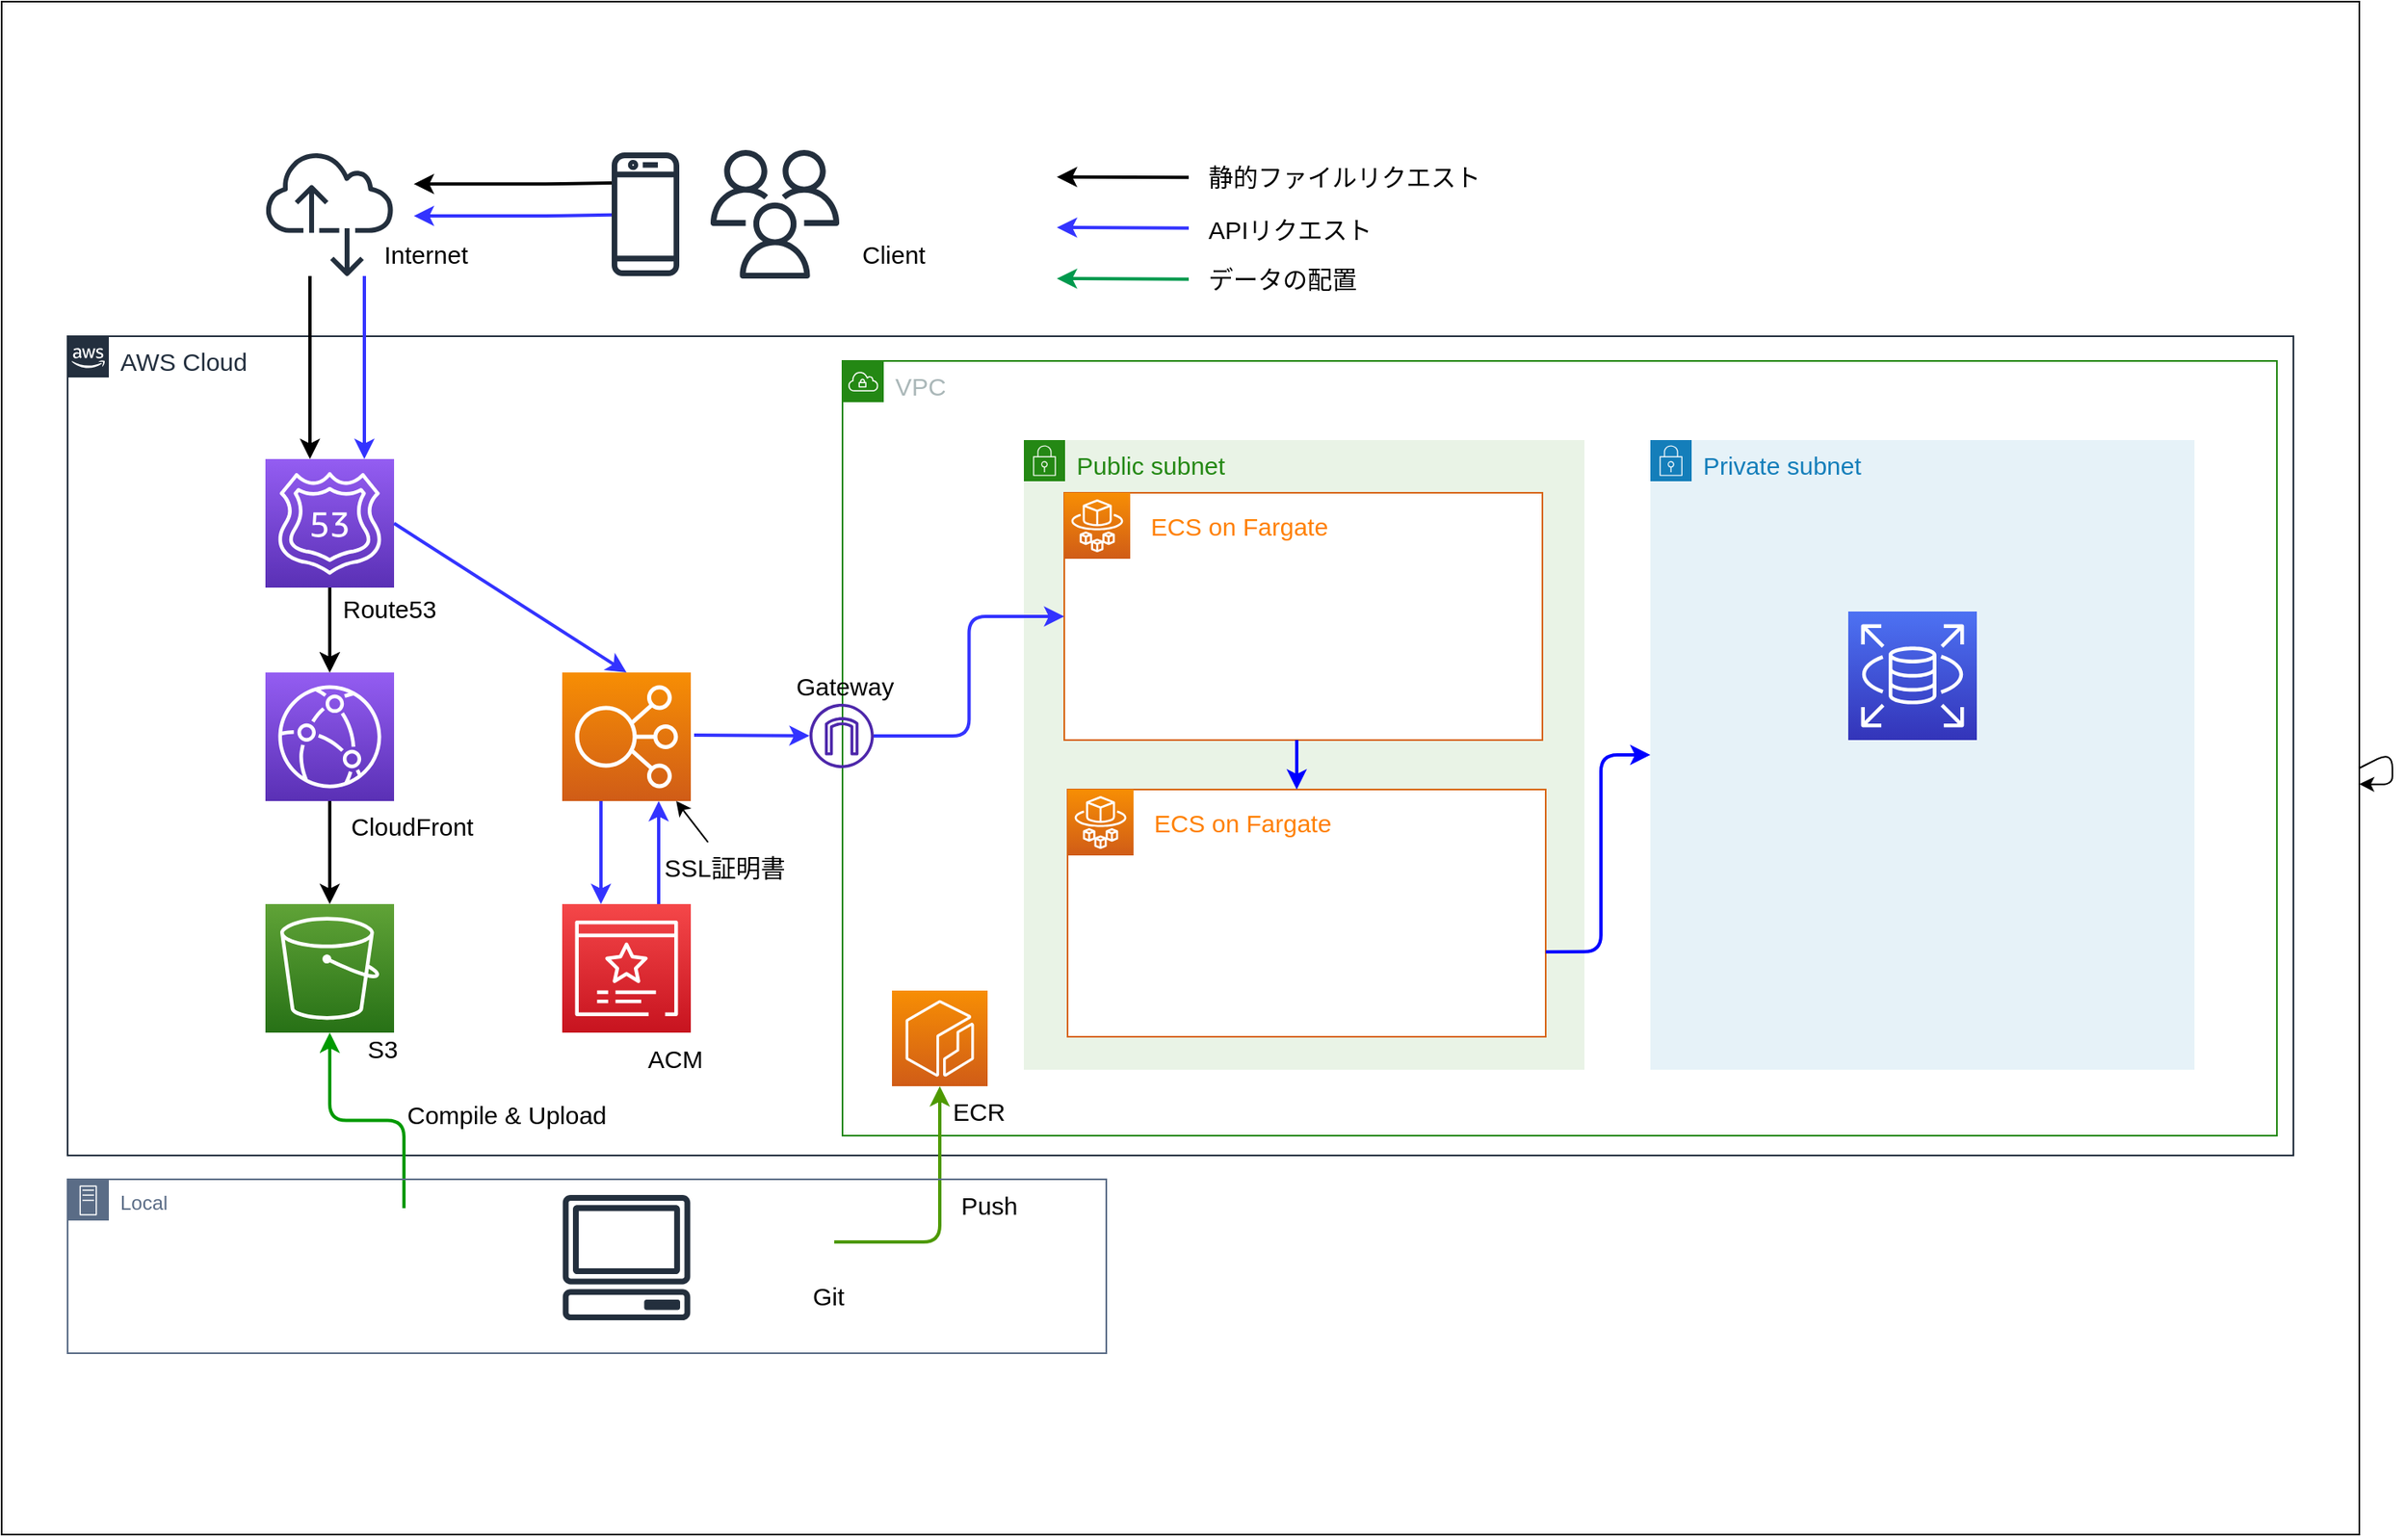 <mxfile>
    <diagram id="dmbm6BDHoPjLQ5Cpv6gt" name="ページ1">
        <mxGraphModel dx="2137" dy="602" grid="1" gridSize="10" guides="1" tooltips="1" connect="1" arrows="1" fold="1" page="1" pageScale="1" pageWidth="827" pageHeight="1169" background="#ffffff" math="0" shadow="0">
            <root>
                <mxCell id="0"/>
                <mxCell id="1" parent="0"/>
                <mxCell id="316" value="" style="rounded=0;whiteSpace=wrap;html=1;fontSize=15;fontColor=#000000;fillColor=#FFFFFF;" parent="1" vertex="1">
                    <mxGeometry x="-740" y="140" width="1430" height="930" as="geometry"/>
                </mxCell>
                <mxCell id="187" value="&lt;font style=&quot;font-size: 15px;&quot;&gt;AWS Cloud&lt;/font&gt;" style="points=[[0,0],[0.25,0],[0.5,0],[0.75,0],[1,0],[1,0.25],[1,0.5],[1,0.75],[1,1],[0.75,1],[0.5,1],[0.25,1],[0,1],[0,0.75],[0,0.5],[0,0.25]];outlineConnect=0;gradientColor=none;html=1;whiteSpace=wrap;fontSize=12;fontStyle=0;container=1;pointerEvents=0;collapsible=0;recursiveResize=0;shape=mxgraph.aws4.group;grIcon=mxgraph.aws4.group_aws_cloud_alt;strokeColor=#232F3E;fillColor=none;verticalAlign=top;align=left;spacingLeft=30;fontColor=#232F3E;dashed=0;" parent="1" vertex="1">
                    <mxGeometry x="-700" y="343" width="1350" height="497" as="geometry"/>
                </mxCell>
                <mxCell id="238" value="" style="edgeStyle=orthogonalEdgeStyle;html=1;strokeColor=#000000;strokeWidth=2;fontSize=15;fontColor=#FF8000;" parent="187" source="189" target="191" edge="1">
                    <mxGeometry relative="1" as="geometry"/>
                </mxCell>
                <mxCell id="189" value="" style="sketch=0;points=[[0,0,0],[0.25,0,0],[0.5,0,0],[0.75,0,0],[1,0,0],[0,1,0],[0.25,1,0],[0.5,1,0],[0.75,1,0],[1,1,0],[0,0.25,0],[0,0.5,0],[0,0.75,0],[1,0.25,0],[1,0.5,0],[1,0.75,0]];outlineConnect=0;fontColor=#232F3E;gradientColor=#945DF2;gradientDirection=north;fillColor=#5A30B5;strokeColor=#ffffff;dashed=0;verticalLabelPosition=bottom;verticalAlign=top;align=center;html=1;fontSize=12;fontStyle=0;aspect=fixed;shape=mxgraph.aws4.resourceIcon;resIcon=mxgraph.aws4.route_53;" parent="187" vertex="1">
                    <mxGeometry x="120" y="74.5" width="78" height="78" as="geometry"/>
                </mxCell>
                <mxCell id="192" value="" style="sketch=0;points=[[0,0,0],[0.25,0,0],[0.5,0,0],[0.75,0,0],[1,0,0],[0,1,0],[0.25,1,0],[0.5,1,0],[0.75,1,0],[1,1,0],[0,0.25,0],[0,0.5,0],[0,0.75,0],[1,0.25,0],[1,0.5,0],[1,0.75,0]];outlineConnect=0;fontColor=#232F3E;gradientColor=#60A337;gradientDirection=north;fillColor=#277116;strokeColor=#ffffff;dashed=0;verticalLabelPosition=bottom;verticalAlign=top;align=center;html=1;fontSize=12;fontStyle=0;aspect=fixed;shape=mxgraph.aws4.resourceIcon;resIcon=mxgraph.aws4.s3;" parent="187" vertex="1">
                    <mxGeometry x="120" y="344.5" width="78" height="78" as="geometry"/>
                </mxCell>
                <mxCell id="195" value="" style="sketch=0;points=[[0,0,0],[0.25,0,0],[0.5,0,0],[0.75,0,0],[1,0,0],[0,1,0],[0.25,1,0],[0.5,1,0],[0.75,1,0],[1,1,0],[0,0.25,0],[0,0.5,0],[0,0.75,0],[1,0.25,0],[1,0.5,0],[1,0.75,0]];outlineConnect=0;fontColor=#232F3E;gradientColor=#F78E04;gradientDirection=north;fillColor=#D05C17;strokeColor=#ffffff;dashed=0;verticalLabelPosition=bottom;verticalAlign=top;align=center;html=1;fontSize=12;fontStyle=0;aspect=fixed;shape=mxgraph.aws4.resourceIcon;resIcon=mxgraph.aws4.elastic_load_balancing;" parent="187" vertex="1">
                    <mxGeometry x="300" y="204" width="78" height="78" as="geometry"/>
                </mxCell>
                <mxCell id="184" value="&lt;font style=&quot;font-size: 15px;&quot;&gt;VPC&lt;/font&gt;" style="points=[[0,0],[0.25,0],[0.5,0],[0.75,0],[1,0],[1,0.25],[1,0.5],[1,0.75],[1,1],[0.75,1],[0.5,1],[0.25,1],[0,1],[0,0.75],[0,0.5],[0,0.25]];outlineConnect=0;gradientColor=none;html=1;whiteSpace=wrap;fontSize=12;fontStyle=0;container=1;pointerEvents=0;collapsible=0;recursiveResize=0;shape=mxgraph.aws4.group;grIcon=mxgraph.aws4.group_vpc;strokeColor=#248814;fillColor=none;verticalAlign=top;align=left;spacingLeft=30;fontColor=#AAB7B8;dashed=0;" parent="187" vertex="1">
                    <mxGeometry x="470" y="15" width="870" height="470" as="geometry"/>
                </mxCell>
                <mxCell id="186" value="&lt;font style=&quot;font-size: 15px;&quot;&gt;Public subnet&lt;/font&gt;" style="points=[[0,0],[0.25,0],[0.5,0],[0.75,0],[1,0],[1,0.25],[1,0.5],[1,0.75],[1,1],[0.75,1],[0.5,1],[0.25,1],[0,1],[0,0.75],[0,0.5],[0,0.25]];outlineConnect=0;gradientColor=none;html=1;whiteSpace=wrap;fontSize=12;fontStyle=0;container=1;pointerEvents=0;collapsible=0;recursiveResize=0;shape=mxgraph.aws4.group;grIcon=mxgraph.aws4.group_security_group;grStroke=0;strokeColor=#248814;fillColor=#E9F3E6;verticalAlign=top;align=left;spacingLeft=30;fontColor=#248814;dashed=0;" parent="184" vertex="1">
                    <mxGeometry x="110" y="48" width="340" height="382" as="geometry"/>
                </mxCell>
                <mxCell id="214" value="" style="group" parent="186" vertex="1" connectable="0">
                    <mxGeometry x="24.5" y="32" width="290" height="150" as="geometry"/>
                </mxCell>
                <mxCell id="211" value="" style="points=[[0,0],[0.25,0],[0.5,0],[0.75,0],[1,0],[1,0.25],[1,0.5],[1,0.75],[1,1],[0.75,1],[0.5,1],[0.25,1],[0,1],[0,0.75],[0,0.5],[0,0.25]];outlineConnect=0;gradientColor=none;html=1;whiteSpace=wrap;fontSize=12;fontStyle=0;container=1;pointerEvents=0;collapsible=0;recursiveResize=0;shape=mxgraph.aws4.group;grIcon=mxgraph.aws4.group_ec2_instance_contents;strokeColor=#D86613;fillColor=#FFFFFF;verticalAlign=top;align=left;spacingLeft=30;fontColor=#D86613;dashed=0;" parent="214" vertex="1">
                    <mxGeometry width="290" height="150" as="geometry"/>
                </mxCell>
                <mxCell id="212" value="ECS on Fargate" style="text;strokeColor=none;align=left;fillColor=none;html=1;verticalAlign=middle;whiteSpace=wrap;rounded=0;fontColor=#FF8000;fontSize=15;" parent="211" vertex="1">
                    <mxGeometry x="50" y="5" width="140" height="30" as="geometry"/>
                </mxCell>
                <mxCell id="194" value="" style="sketch=0;points=[[0,0,0],[0.25,0,0],[0.5,0,0],[0.75,0,0],[1,0,0],[0,1,0],[0.25,1,0],[0.5,1,0],[0.75,1,0],[1,1,0],[0,0.25,0],[0,0.5,0],[0,0.75,0],[1,0.25,0],[1,0.5,0],[1,0.75,0]];outlineConnect=0;fontColor=#232F3E;gradientColor=#F78E04;gradientDirection=north;fillColor=#D05C17;strokeColor=#ffffff;dashed=0;verticalLabelPosition=bottom;verticalAlign=top;align=center;html=1;fontSize=12;fontStyle=0;aspect=fixed;shape=mxgraph.aws4.resourceIcon;resIcon=mxgraph.aws4.fargate;" parent="214" vertex="1">
                    <mxGeometry width="40" height="40" as="geometry"/>
                </mxCell>
                <mxCell id="213" value="" style="shape=image;imageAspect=0;aspect=fixed;verticalLabelPosition=bottom;verticalAlign=top;fontSize=15;fontColor=#FF8000;fillColor=#FFFFFF;image=https://licensecounter.jp/devops-hub/docker%20%281%29.png;" parent="214" vertex="1">
                    <mxGeometry x="220" y="98.44" width="70" height="51.56" as="geometry"/>
                </mxCell>
                <mxCell id="207" value="" style="shape=image;imageAspect=0;aspect=fixed;verticalLabelPosition=bottom;verticalAlign=top;image=https://cdn.icon-icons.com/icons2/2699/PNG/512/nginx_logo_icon_168081.png;" parent="214" vertex="1">
                    <mxGeometry x="70" y="37.5" width="150" height="75" as="geometry"/>
                </mxCell>
                <mxCell id="215" value="" style="group" parent="186" vertex="1" connectable="0">
                    <mxGeometry x="26.5" y="212" width="290" height="150" as="geometry"/>
                </mxCell>
                <mxCell id="216" value="" style="points=[[0,0],[0.25,0],[0.5,0],[0.75,0],[1,0],[1,0.25],[1,0.5],[1,0.75],[1,1],[0.75,1],[0.5,1],[0.25,1],[0,1],[0,0.75],[0,0.5],[0,0.25]];outlineConnect=0;gradientColor=none;html=1;whiteSpace=wrap;fontSize=12;fontStyle=0;container=1;pointerEvents=0;collapsible=0;recursiveResize=0;shape=mxgraph.aws4.group;grIcon=mxgraph.aws4.group_ec2_instance_contents;strokeColor=#D86613;fillColor=#FFFFFF;verticalAlign=top;align=left;spacingLeft=30;fontColor=#D86613;dashed=0;" parent="215" vertex="1">
                    <mxGeometry width="290" height="150" as="geometry"/>
                </mxCell>
                <mxCell id="217" value="ECS on Fargate" style="text;strokeColor=none;align=left;fillColor=none;html=1;verticalAlign=middle;whiteSpace=wrap;rounded=0;fontColor=#FF8000;fontSize=15;" parent="216" vertex="1">
                    <mxGeometry x="50" y="5" width="140" height="30" as="geometry"/>
                </mxCell>
                <mxCell id="218" value="" style="sketch=0;points=[[0,0,0],[0.25,0,0],[0.5,0,0],[0.75,0,0],[1,0,0],[0,1,0],[0.25,1,0],[0.5,1,0],[0.75,1,0],[1,1,0],[0,0.25,0],[0,0.5,0],[0,0.75,0],[1,0.25,0],[1,0.5,0],[1,0.75,0]];outlineConnect=0;fontColor=#232F3E;gradientColor=#F78E04;gradientDirection=north;fillColor=#D05C17;strokeColor=#ffffff;dashed=0;verticalLabelPosition=bottom;verticalAlign=top;align=center;html=1;fontSize=12;fontStyle=0;aspect=fixed;shape=mxgraph.aws4.resourceIcon;resIcon=mxgraph.aws4.fargate;" parent="215" vertex="1">
                    <mxGeometry width="40" height="40" as="geometry"/>
                </mxCell>
                <mxCell id="219" value="" style="shape=image;imageAspect=0;aspect=fixed;verticalLabelPosition=bottom;verticalAlign=top;fontSize=15;fontColor=#FF8000;fillColor=#FFFFFF;image=https://licensecounter.jp/devops-hub/docker%20%281%29.png;" parent="215" vertex="1">
                    <mxGeometry x="220" y="98.44" width="70" height="51.56" as="geometry"/>
                </mxCell>
                <mxCell id="205" value="" style="shape=image;imageAspect=0;aspect=fixed;verticalLabelPosition=bottom;verticalAlign=top;image=https://upload.wikimedia.org/wikipedia/commons/6/62/Ruby_On_Rails_Logo.svg;" parent="215" vertex="1">
                    <mxGeometry x="70" y="55" width="119.33" height="45" as="geometry"/>
                </mxCell>
                <mxCell id="235" value="" style="edgeStyle=none;orthogonalLoop=1;jettySize=auto;html=1;fontSize=15;fontColor=#FF8000;strokeColor=#0000FF;strokeWidth=2;entryX=0.5;entryY=0;entryDx=0;entryDy=0;" parent="186" edge="1">
                    <mxGeometry width="80" relative="1" as="geometry">
                        <mxPoint x="165.5" y="182" as="sourcePoint"/>
                        <mxPoint x="165.5" y="212" as="targetPoint"/>
                        <Array as="points"/>
                    </mxGeometry>
                </mxCell>
                <mxCell id="185" value="&lt;font style=&quot;font-size: 15px;&quot;&gt;Private subnet&lt;/font&gt;" style="points=[[0,0],[0.25,0],[0.5,0],[0.75,0],[1,0],[1,0.25],[1,0.5],[1,0.75],[1,1],[0.75,1],[0.5,1],[0.25,1],[0,1],[0,0.75],[0,0.5],[0,0.25]];outlineConnect=0;gradientColor=none;html=1;whiteSpace=wrap;fontSize=12;fontStyle=0;container=1;pointerEvents=0;collapsible=0;recursiveResize=0;shape=mxgraph.aws4.group;grIcon=mxgraph.aws4.group_security_group;grStroke=0;strokeColor=#147EBA;fillColor=#E6F2F8;verticalAlign=top;align=left;spacingLeft=30;fontColor=#147EBA;dashed=0;" parent="184" vertex="1">
                    <mxGeometry x="490" y="48" width="330" height="382" as="geometry"/>
                </mxCell>
                <mxCell id="196" value="" style="sketch=0;points=[[0,0,0],[0.25,0,0],[0.5,0,0],[0.75,0,0],[1,0,0],[0,1,0],[0.25,1,0],[0.5,1,0],[0.75,1,0],[1,1,0],[0,0.25,0],[0,0.5,0],[0,0.75,0],[1,0.25,0],[1,0.5,0],[1,0.75,0]];outlineConnect=0;fontColor=#232F3E;gradientColor=#4D72F3;gradientDirection=north;fillColor=#3334B9;strokeColor=#ffffff;dashed=0;verticalLabelPosition=bottom;verticalAlign=top;align=center;html=1;fontSize=12;fontStyle=0;aspect=fixed;shape=mxgraph.aws4.resourceIcon;resIcon=mxgraph.aws4.rds;" parent="185" vertex="1">
                    <mxGeometry x="120" y="104" width="78" height="78" as="geometry"/>
                </mxCell>
                <mxCell id="224" value="" style="shape=image;imageAspect=0;aspect=fixed;verticalLabelPosition=bottom;verticalAlign=top;fontSize=15;fontColor=#FF8000;fillColor=#FFFFFF;image=https://cdn.icon-icons.com/icons2/2699/PNG/512/mysql_official_logo_icon_169938.png;" parent="185" vertex="1">
                    <mxGeometry x="108" y="199.01" width="102" height="52.99" as="geometry"/>
                </mxCell>
                <mxCell id="236" value="" style="edgeStyle=orthogonalEdgeStyle;orthogonalLoop=1;jettySize=auto;html=1;fontSize=15;fontColor=#FF8000;strokeColor=#0000FF;strokeWidth=2;exitX=1;exitY=0;exitDx=0;exitDy=0;entryX=0;entryY=0.5;entryDx=0;entryDy=0;" parent="184" source="219" target="185" edge="1">
                    <mxGeometry width="80" relative="1" as="geometry">
                        <mxPoint x="285.5" y="240" as="sourcePoint"/>
                        <mxPoint x="285.5" y="270" as="targetPoint"/>
                        <Array as="points">
                            <mxPoint x="460" y="358"/>
                            <mxPoint x="460" y="239"/>
                        </Array>
                    </mxGeometry>
                </mxCell>
                <mxCell id="250" value="" style="sketch=0;points=[[0,0,0],[0.25,0,0],[0.5,0,0],[0.75,0,0],[1,0,0],[0,1,0],[0.25,1,0],[0.5,1,0],[0.75,1,0],[1,1,0],[0,0.25,0],[0,0.5,0],[0,0.75,0],[1,0.25,0],[1,0.5,0],[1,0.75,0]];outlineConnect=0;fontColor=#232F3E;gradientColor=#F78E04;gradientDirection=north;fillColor=#D05C17;strokeColor=#ffffff;dashed=0;verticalLabelPosition=bottom;verticalAlign=top;align=center;html=1;fontSize=12;fontStyle=0;aspect=fixed;shape=mxgraph.aws4.resourceIcon;resIcon=mxgraph.aws4.ecr;" parent="184" vertex="1">
                    <mxGeometry x="30" y="382" width="58" height="58" as="geometry"/>
                </mxCell>
                <mxCell id="193" value="" style="sketch=0;outlineConnect=0;fontColor=#232F3E;gradientColor=none;fillColor=#4D27AA;strokeColor=none;dashed=0;verticalLabelPosition=bottom;verticalAlign=top;align=center;html=1;fontSize=12;fontStyle=0;aspect=fixed;pointerEvents=1;shape=mxgraph.aws4.internet_gateway;" parent="184" vertex="1">
                    <mxGeometry x="-20" y="208" width="39" height="39" as="geometry"/>
                </mxCell>
                <mxCell id="233" value="" style="edgeStyle=orthogonalEdgeStyle;orthogonalLoop=1;jettySize=auto;html=1;fontSize=15;fontColor=#FF8000;strokeColor=#3333FF;strokeWidth=2;entryX=0;entryY=0.5;entryDx=0;entryDy=0;" parent="184" source="193" target="211" edge="1">
                    <mxGeometry width="80" relative="1" as="geometry">
                        <mxPoint x="-40" y="172" as="sourcePoint"/>
                        <mxPoint x="62" y="172" as="targetPoint"/>
                    </mxGeometry>
                </mxCell>
                <mxCell id="302" value="Gateway" style="text;strokeColor=none;align=left;fillColor=none;html=1;verticalAlign=middle;whiteSpace=wrap;rounded=0;fontSize=15;fontColor=#000000;" parent="184" vertex="1">
                    <mxGeometry x="-30" y="182" width="72" height="30" as="geometry"/>
                </mxCell>
                <mxCell id="259" value="ECR" style="text;strokeColor=none;align=left;fillColor=none;html=1;verticalAlign=middle;whiteSpace=wrap;rounded=0;fontSize=15;fontColor=#000000;" parent="184" vertex="1">
                    <mxGeometry x="64.5" y="440" width="72" height="30" as="geometry"/>
                </mxCell>
                <mxCell id="197" value="" style="sketch=0;points=[[0,0,0],[0.25,0,0],[0.5,0,0],[0.75,0,0],[1,0,0],[0,1,0],[0.25,1,0],[0.5,1,0],[0.75,1,0],[1,1,0],[0,0.25,0],[0,0.5,0],[0,0.75,0],[1,0.25,0],[1,0.5,0],[1,0.75,0]];outlineConnect=0;fontColor=#232F3E;gradientColor=#F54749;gradientDirection=north;fillColor=#C7131F;strokeColor=#ffffff;dashed=0;verticalLabelPosition=bottom;verticalAlign=top;align=center;html=1;fontSize=12;fontStyle=0;aspect=fixed;shape=mxgraph.aws4.resourceIcon;resIcon=mxgraph.aws4.certificate_manager_3;" parent="187" vertex="1">
                    <mxGeometry x="300" y="344.5" width="78" height="78" as="geometry"/>
                </mxCell>
                <mxCell id="191" value="" style="sketch=0;points=[[0,0,0],[0.25,0,0],[0.5,0,0],[0.75,0,0],[1,0,0],[0,1,0],[0.25,1,0],[0.5,1,0],[0.75,1,0],[1,1,0],[0,0.25,0],[0,0.5,0],[0,0.75,0],[1,0.25,0],[1,0.5,0],[1,0.75,0]];outlineConnect=0;fontColor=#232F3E;gradientColor=#945DF2;gradientDirection=north;fillColor=#5A30B5;strokeColor=#ffffff;dashed=0;verticalLabelPosition=bottom;verticalAlign=top;align=center;html=1;fontSize=12;fontStyle=0;aspect=fixed;shape=mxgraph.aws4.resourceIcon;resIcon=mxgraph.aws4.cloudfront;" parent="187" vertex="1">
                    <mxGeometry x="120" y="204" width="78" height="78" as="geometry"/>
                </mxCell>
                <mxCell id="228" value="" style="edgeStyle=none;orthogonalLoop=1;jettySize=auto;html=1;fontSize=15;fontColor=#FF8000;strokeColor=#000000;strokeWidth=2;entryX=0.5;entryY=0;entryDx=0;entryDy=0;entryPerimeter=0;exitX=0.5;exitY=1;exitDx=0;exitDy=0;exitPerimeter=0;" parent="187" source="189" target="191" edge="1">
                    <mxGeometry width="80" relative="1" as="geometry">
                        <mxPoint x="158.29" y="150.942" as="sourcePoint"/>
                        <mxPoint x="158.29" y="282" as="targetPoint"/>
                        <Array as="points"/>
                    </mxGeometry>
                </mxCell>
                <mxCell id="229" value="" style="edgeStyle=none;orthogonalLoop=1;jettySize=auto;html=1;fontSize=15;fontColor=#FF8000;strokeColor=#000000;strokeWidth=2;entryX=0.5;entryY=0;entryDx=0;entryDy=0;entryPerimeter=0;exitX=0.5;exitY=1;exitDx=0;exitDy=0;exitPerimeter=0;" parent="187" source="191" target="192" edge="1">
                    <mxGeometry width="80" relative="1" as="geometry">
                        <mxPoint x="158.29" y="282.0" as="sourcePoint"/>
                        <mxPoint x="158.29" y="333.5" as="targetPoint"/>
                        <Array as="points"/>
                    </mxGeometry>
                </mxCell>
                <mxCell id="230" value="" style="edgeStyle=none;orthogonalLoop=1;jettySize=auto;html=1;fontSize=15;fontColor=#FF8000;strokeColor=#3333FF;strokeWidth=2;entryX=0.25;entryY=0;entryDx=0;entryDy=0;entryPerimeter=0;exitX=0.25;exitY=1;exitDx=0;exitDy=0;exitPerimeter=0;" parent="187" edge="1">
                    <mxGeometry width="80" relative="1" as="geometry">
                        <mxPoint x="323.5" y="282" as="sourcePoint"/>
                        <mxPoint x="323.5" y="344.5" as="targetPoint"/>
                        <Array as="points"/>
                    </mxGeometry>
                </mxCell>
                <mxCell id="232" value="" style="edgeStyle=none;orthogonalLoop=1;jettySize=auto;html=1;fontSize=15;fontColor=#FF8000;strokeColor=#3333FF;strokeWidth=2;entryX=0.5;entryY=0;entryDx=0;entryDy=0;entryPerimeter=0;exitX=1;exitY=0.5;exitDx=0;exitDy=0;exitPerimeter=0;" parent="187" source="189" target="195" edge="1">
                    <mxGeometry width="80" relative="1" as="geometry">
                        <mxPoint x="240" y="247" as="sourcePoint"/>
                        <mxPoint x="240" y="309.5" as="targetPoint"/>
                        <Array as="points"/>
                    </mxGeometry>
                </mxCell>
                <mxCell id="234" value="" style="edgeStyle=none;orthogonalLoop=1;jettySize=auto;html=1;fontSize=15;fontColor=#FF8000;strokeColor=#3333FF;strokeWidth=2;" parent="187" target="193" edge="1">
                    <mxGeometry width="80" relative="1" as="geometry">
                        <mxPoint x="380" y="242" as="sourcePoint"/>
                        <mxPoint x="440" y="242" as="targetPoint"/>
                        <Array as="points"/>
                    </mxGeometry>
                </mxCell>
                <mxCell id="255" value="Route53" style="text;strokeColor=none;align=left;fillColor=none;html=1;verticalAlign=middle;whiteSpace=wrap;rounded=0;fontSize=15;fontColor=#000000;" parent="187" vertex="1">
                    <mxGeometry x="165" y="150" width="72" height="30" as="geometry"/>
                </mxCell>
                <mxCell id="256" value="CloudFront" style="text;strokeColor=none;align=left;fillColor=none;html=1;verticalAlign=middle;whiteSpace=wrap;rounded=0;fontSize=15;fontColor=#000000;" parent="187" vertex="1">
                    <mxGeometry x="170" y="282" width="72" height="30" as="geometry"/>
                </mxCell>
                <mxCell id="257" value="S3" style="text;strokeColor=none;align=left;fillColor=none;html=1;verticalAlign=middle;whiteSpace=wrap;rounded=0;fontSize=15;fontColor=#000000;" parent="187" vertex="1">
                    <mxGeometry x="180" y="417" width="72" height="30" as="geometry"/>
                </mxCell>
                <mxCell id="261" value="Compile &amp;amp; Upload" style="text;strokeColor=none;align=left;fillColor=none;html=1;verticalAlign=middle;whiteSpace=wrap;rounded=0;fontSize=15;fontColor=#000000;" parent="187" vertex="1">
                    <mxGeometry x="204" y="457" width="174" height="30" as="geometry"/>
                </mxCell>
                <mxCell id="329" value="ACM" style="text;strokeColor=none;align=left;fillColor=none;html=1;verticalAlign=middle;whiteSpace=wrap;rounded=0;fontSize=15;fontColor=#000000;" vertex="1" parent="187">
                    <mxGeometry x="350" y="422.5" width="72" height="30" as="geometry"/>
                </mxCell>
                <mxCell id="330" value="" style="edgeStyle=none;orthogonalLoop=1;jettySize=auto;html=1;fontSize=15;fontColor=#FF8000;strokeColor=#3333FF;strokeWidth=2;entryX=0.75;entryY=1;entryDx=0;entryDy=0;entryPerimeter=0;exitX=0.75;exitY=0;exitDx=0;exitDy=0;exitPerimeter=0;" edge="1" parent="187" source="197" target="195">
                    <mxGeometry width="80" relative="1" as="geometry">
                        <mxPoint x="360" y="337" as="sourcePoint"/>
                        <mxPoint x="360" y="282" as="targetPoint"/>
                        <Array as="points"/>
                    </mxGeometry>
                </mxCell>
                <mxCell id="332" value="" style="edgeStyle=none;html=1;" edge="1" parent="187" source="306" target="195">
                    <mxGeometry relative="1" as="geometry"/>
                </mxCell>
                <mxCell id="306" value="SSL証明書" style="text;strokeColor=none;align=left;fillColor=none;html=1;verticalAlign=middle;whiteSpace=wrap;rounded=0;fontSize=15;fontColor=#000000;" parent="187" vertex="1">
                    <mxGeometry x="360" y="307" width="80" height="30" as="geometry"/>
                </mxCell>
                <mxCell id="201" value="" style="sketch=0;outlineConnect=0;fontColor=#232F3E;gradientColor=none;fillColor=#232F3D;strokeColor=none;dashed=0;verticalLabelPosition=bottom;verticalAlign=top;align=center;html=1;fontSize=12;fontStyle=0;aspect=fixed;pointerEvents=1;shape=mxgraph.aws4.internet_alt2;" parent="1" vertex="1">
                    <mxGeometry x="-580" y="230" width="78" height="78" as="geometry"/>
                </mxCell>
                <mxCell id="202" value="" style="sketch=0;outlineConnect=0;fontColor=#232F3E;gradientColor=none;fillColor=#232F3D;strokeColor=none;dashed=0;verticalLabelPosition=bottom;verticalAlign=top;align=center;html=1;fontSize=12;fontStyle=0;aspect=fixed;pointerEvents=1;shape=mxgraph.aws4.mobile_client;" parent="1" vertex="1">
                    <mxGeometry x="-370" y="230" width="41" height="78" as="geometry"/>
                </mxCell>
                <mxCell id="208" value="" style="shape=image;imageAspect=0;aspect=fixed;verticalLabelPosition=bottom;verticalAlign=top;image=https://nuxt.com/assets/design-kit/logo-green-black.svg;" parent="1" vertex="1">
                    <mxGeometry x="-560" y="872" width="128" height="32" as="geometry"/>
                </mxCell>
                <mxCell id="227" value="" style="edgeStyle=none;orthogonalLoop=1;jettySize=auto;html=1;fontSize=15;fontColor=#FF8000;strokeColor=#000000;strokeWidth=2;entryX=0.5;entryY=0;entryDx=0;entryDy=0;entryPerimeter=0;" parent="1" edge="1">
                    <mxGeometry width="80" relative="1" as="geometry">
                        <mxPoint x="-553" y="306.442" as="sourcePoint"/>
                        <mxPoint x="-553" y="417.5" as="targetPoint"/>
                        <Array as="points"/>
                    </mxGeometry>
                </mxCell>
                <mxCell id="239" value="" style="edgeStyle=orthogonalEdgeStyle;html=1;strokeColor=#009900;strokeWidth=2;fontSize=15;fontColor=#FF8000;entryX=0.5;entryY=1;entryDx=0;entryDy=0;entryPerimeter=0;" parent="1" source="208" target="192" edge="1">
                    <mxGeometry relative="1" as="geometry">
                        <mxPoint x="-531" y="505.5" as="sourcePoint"/>
                        <mxPoint x="-540" y="790" as="targetPoint"/>
                    </mxGeometry>
                </mxCell>
                <mxCell id="241" value="" style="edgeStyle=none;orthogonalLoop=1;jettySize=auto;html=1;fontSize=15;fontColor=#FF8000;strokeColor=#3333FF;strokeWidth=2;fillColor=#FF3333;" parent="1" source="202" edge="1">
                    <mxGeometry width="80" relative="1" as="geometry">
                        <mxPoint x="-390" y="270.002" as="sourcePoint"/>
                        <mxPoint x="-490" y="270" as="targetPoint"/>
                        <Array as="points">
                            <mxPoint x="-410" y="270"/>
                        </Array>
                    </mxGeometry>
                </mxCell>
                <mxCell id="244" value="" style="sketch=0;outlineConnect=0;fontColor=#232F3E;gradientColor=none;fillColor=#232F3D;strokeColor=none;dashed=0;verticalLabelPosition=bottom;verticalAlign=top;align=center;html=1;fontSize=12;fontStyle=0;aspect=fixed;pointerEvents=1;shape=mxgraph.aws4.users;" parent="1" vertex="1">
                    <mxGeometry x="-310" y="230" width="78" height="78" as="geometry"/>
                </mxCell>
                <mxCell id="246" value="Client" style="text;strokeColor=none;align=left;fillColor=none;html=1;verticalAlign=middle;whiteSpace=wrap;rounded=0;fontSize=15;fontColor=#000000;" parent="1" vertex="1">
                    <mxGeometry x="-220" y="278" width="110" height="30" as="geometry"/>
                </mxCell>
                <mxCell id="247" value="Internet" style="text;strokeColor=none;align=left;fillColor=none;html=1;verticalAlign=middle;whiteSpace=wrap;rounded=0;fontSize=15;fontColor=#000000;" parent="1" vertex="1">
                    <mxGeometry x="-510" y="278" width="110" height="30" as="geometry"/>
                </mxCell>
                <mxCell id="249" value="" style="shape=image;imageAspect=0;aspect=fixed;verticalLabelPosition=bottom;verticalAlign=top;fontSize=15;fontColor=#000000;fillColor=#FFFFFF;image=https://git-scm.com/images/logos/logomark-orange@2x.png;" parent="1" vertex="1">
                    <mxGeometry x="-296" y="862" width="61" height="61" as="geometry"/>
                </mxCell>
                <mxCell id="254" value="" style="edgeStyle=orthogonalEdgeStyle;html=1;strokeColor=#4D9900;strokeWidth=2;fontSize=15;fontColor=#FF8000;entryX=0.5;entryY=1;entryDx=0;entryDy=0;entryPerimeter=0;" parent="1" source="249" target="250" edge="1">
                    <mxGeometry relative="1" as="geometry">
                        <mxPoint x="-115" y="923" as="sourcePoint"/>
                        <mxPoint x="-160" y="816.5" as="targetPoint"/>
                        <Array as="points"/>
                    </mxGeometry>
                </mxCell>
                <mxCell id="258" value="Git" style="text;strokeColor=none;align=left;fillColor=none;html=1;verticalAlign=middle;whiteSpace=wrap;rounded=0;fontSize=15;fontColor=#000000;" parent="1" vertex="1">
                    <mxGeometry x="-250" y="910" width="72" height="30" as="geometry"/>
                </mxCell>
                <mxCell id="260" value="Push" style="text;strokeColor=none;align=left;fillColor=none;html=1;verticalAlign=middle;whiteSpace=wrap;rounded=0;fontSize=15;fontColor=#000000;" parent="1" vertex="1">
                    <mxGeometry x="-160" y="854.5" width="72" height="30" as="geometry"/>
                </mxCell>
                <mxCell id="311" value="Local" style="points=[[0,0],[0.25,0],[0.5,0],[0.75,0],[1,0],[1,0.25],[1,0.5],[1,0.75],[1,1],[0.75,1],[0.5,1],[0.25,1],[0,1],[0,0.75],[0,0.5],[0,0.25]];outlineConnect=0;gradientColor=none;html=1;whiteSpace=wrap;fontSize=12;fontStyle=0;container=1;pointerEvents=0;collapsible=0;recursiveResize=0;shape=mxgraph.aws4.group;grIcon=mxgraph.aws4.group_on_premise;strokeColor=#5A6C86;fillColor=none;verticalAlign=top;align=left;spacingLeft=30;fontColor=#5A6C86;dashed=0;" parent="1" vertex="1">
                    <mxGeometry x="-700" y="854.5" width="630" height="105.5" as="geometry"/>
                </mxCell>
                <mxCell id="245" value="" style="sketch=0;outlineConnect=0;fontColor=#232F3E;gradientColor=none;fillColor=#232F3D;strokeColor=none;dashed=0;verticalLabelPosition=bottom;verticalAlign=top;align=center;html=1;fontSize=12;fontStyle=0;aspect=fixed;pointerEvents=1;shape=mxgraph.aws4.client;" parent="311" vertex="1">
                    <mxGeometry x="300" y="9.5" width="78" height="76" as="geometry"/>
                </mxCell>
                <mxCell id="317" style="edgeStyle=none;html=1;exitX=1;exitY=0.5;exitDx=0;exitDy=0;" parent="1" source="316" target="316" edge="1">
                    <mxGeometry relative="1" as="geometry"/>
                </mxCell>
                <mxCell id="318" value="" style="edgeStyle=none;orthogonalLoop=1;jettySize=auto;html=1;fontSize=15;fontColor=#FF8000;strokeColor=#000000;strokeWidth=2;" parent="1" edge="1">
                    <mxGeometry width="80" relative="1" as="geometry">
                        <mxPoint x="-370" y="249.999" as="sourcePoint"/>
                        <mxPoint x="-490" y="250.66" as="targetPoint"/>
                        <Array as="points">
                            <mxPoint x="-410" y="250.66"/>
                        </Array>
                    </mxGeometry>
                </mxCell>
                <mxCell id="319" value="" style="edgeStyle=none;orthogonalLoop=1;jettySize=auto;html=1;fontSize=15;fontColor=#FF8000;strokeColor=#3333FF;strokeWidth=2;fillColor=#FF3333;entryX=0.5;entryY=0;entryDx=0;entryDy=0;entryPerimeter=0;" parent="1" edge="1">
                    <mxGeometry width="80" relative="1" as="geometry">
                        <mxPoint x="-520" y="306.442" as="sourcePoint"/>
                        <mxPoint x="-520" y="417.5" as="targetPoint"/>
                        <Array as="points"/>
                    </mxGeometry>
                </mxCell>
                <mxCell id="320" value="" style="edgeStyle=none;orthogonalLoop=1;jettySize=auto;html=1;fontSize=15;fontColor=#FF8000;strokeColor=#000000;strokeWidth=2;" parent="1" edge="1">
                    <mxGeometry width="80" relative="1" as="geometry">
                        <mxPoint x="-20" y="246.68" as="sourcePoint"/>
                        <mxPoint x="-100" y="246.34" as="targetPoint"/>
                        <Array as="points">
                            <mxPoint x="-20" y="246.34"/>
                        </Array>
                    </mxGeometry>
                </mxCell>
                <mxCell id="322" value="" style="edgeStyle=none;orthogonalLoop=1;jettySize=auto;html=1;fontSize=15;fontColor=#FF8000;strokeColor=#3333FF;strokeWidth=2;fillColor=#FF3333;" parent="1" edge="1">
                    <mxGeometry width="80" relative="1" as="geometry">
                        <mxPoint x="-20" y="277.34" as="sourcePoint"/>
                        <mxPoint x="-100" y="277" as="targetPoint"/>
                        <Array as="points">
                            <mxPoint x="-20" y="277"/>
                        </Array>
                    </mxGeometry>
                </mxCell>
                <mxCell id="323" value="APIリクエスト" style="text;strokeColor=none;align=left;fillColor=none;html=1;verticalAlign=middle;whiteSpace=wrap;rounded=0;fontSize=15;fontColor=#000000;" parent="1" vertex="1">
                    <mxGeometry x="-10" y="263" width="150" height="30" as="geometry"/>
                </mxCell>
                <mxCell id="324" value="静的ファイルリクエスト" style="text;strokeColor=none;align=left;fillColor=none;html=1;verticalAlign=middle;whiteSpace=wrap;rounded=0;fontSize=15;fontColor=#000000;" parent="1" vertex="1">
                    <mxGeometry x="-10" y="236" width="170" height="20" as="geometry"/>
                </mxCell>
                <mxCell id="326" value="" style="edgeStyle=none;orthogonalLoop=1;jettySize=auto;html=1;fontSize=15;fontColor=#FF8000;strokeColor=#00994D;strokeWidth=2;" parent="1" edge="1">
                    <mxGeometry width="80" relative="1" as="geometry">
                        <mxPoint x="-20" y="308.34" as="sourcePoint"/>
                        <mxPoint x="-100" y="308.0" as="targetPoint"/>
                        <Array as="points">
                            <mxPoint x="-20" y="308"/>
                        </Array>
                    </mxGeometry>
                </mxCell>
                <mxCell id="327" value="データの配置" style="text;strokeColor=none;align=left;fillColor=none;html=1;verticalAlign=middle;whiteSpace=wrap;rounded=0;fontSize=15;fontColor=#000000;" parent="1" vertex="1">
                    <mxGeometry x="-10" y="293" width="150" height="30" as="geometry"/>
                </mxCell>
            </root>
        </mxGraphModel>
    </diagram>
</mxfile>
